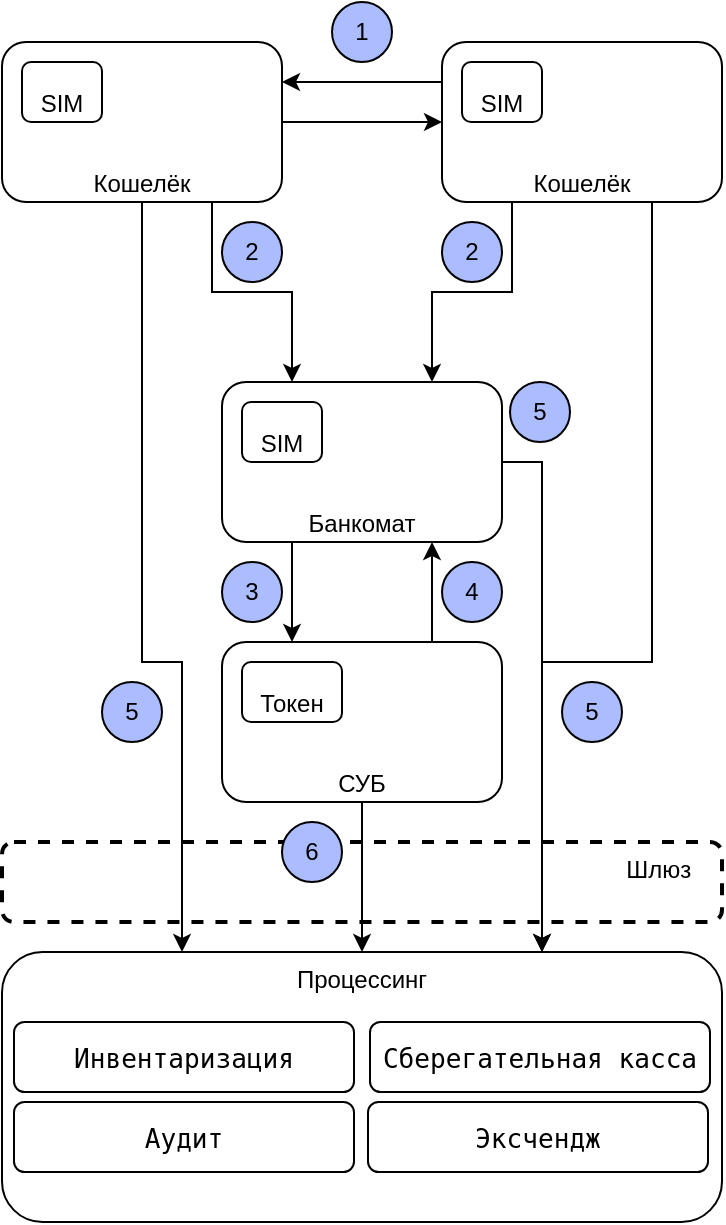 <mxfile version="15.1.1" type="device"><diagram id="YiioimNy6Au5MkfGLRg0" name="Page-1"><mxGraphModel dx="946" dy="649" grid="1" gridSize="10" guides="1" tooltips="1" connect="1" arrows="1" fold="1" page="1" pageScale="1" pageWidth="827" pageHeight="1169" math="0" shadow="0"><root><mxCell id="0"/><mxCell id="1" parent="0"/><mxCell id="HZSrQpq6YhLBtafksI4x-5" style="edgeStyle=orthogonalEdgeStyle;rounded=0;orthogonalLoop=1;jettySize=auto;html=1;exitX=1;exitY=0.5;exitDx=0;exitDy=0;entryX=0;entryY=0.5;entryDx=0;entryDy=0;" edge="1" parent="1" source="HZSrQpq6YhLBtafksI4x-1" target="HZSrQpq6YhLBtafksI4x-3"><mxGeometry relative="1" as="geometry"/></mxCell><mxCell id="HZSrQpq6YhLBtafksI4x-8" style="edgeStyle=orthogonalEdgeStyle;rounded=0;orthogonalLoop=1;jettySize=auto;html=1;exitX=0.75;exitY=1;exitDx=0;exitDy=0;entryX=0.25;entryY=0;entryDx=0;entryDy=0;" edge="1" parent="1" source="HZSrQpq6YhLBtafksI4x-1" target="HZSrQpq6YhLBtafksI4x-6"><mxGeometry relative="1" as="geometry"><mxPoint x="230" y="240" as="targetPoint"/></mxGeometry></mxCell><mxCell id="HZSrQpq6YhLBtafksI4x-30" style="edgeStyle=orthogonalEdgeStyle;rounded=0;orthogonalLoop=1;jettySize=auto;html=1;exitX=0.5;exitY=1;exitDx=0;exitDy=0;entryX=0.25;entryY=0;entryDx=0;entryDy=0;" edge="1" parent="1" source="HZSrQpq6YhLBtafksI4x-1" target="HZSrQpq6YhLBtafksI4x-27"><mxGeometry relative="1" as="geometry"><Array as="points"><mxPoint x="150" y="400"/><mxPoint x="170" y="400"/></Array></mxGeometry></mxCell><mxCell id="HZSrQpq6YhLBtafksI4x-1" value="Кошелёк" style="rounded=1;whiteSpace=wrap;html=1;verticalAlign=bottom;" vertex="1" parent="1"><mxGeometry x="80" y="90" width="140" height="80" as="geometry"/></mxCell><mxCell id="HZSrQpq6YhLBtafksI4x-2" value="SIM" style="rounded=1;whiteSpace=wrap;html=1;verticalAlign=bottom;" vertex="1" parent="1"><mxGeometry x="90" y="100" width="40" height="30" as="geometry"/></mxCell><mxCell id="HZSrQpq6YhLBtafksI4x-9" style="edgeStyle=orthogonalEdgeStyle;rounded=0;orthogonalLoop=1;jettySize=auto;html=1;exitX=0.25;exitY=1;exitDx=0;exitDy=0;entryX=0.75;entryY=0;entryDx=0;entryDy=0;" edge="1" parent="1" source="HZSrQpq6YhLBtafksI4x-3" target="HZSrQpq6YhLBtafksI4x-6"><mxGeometry relative="1" as="geometry"/></mxCell><mxCell id="HZSrQpq6YhLBtafksI4x-10" style="edgeStyle=orthogonalEdgeStyle;rounded=0;orthogonalLoop=1;jettySize=auto;html=1;exitX=0;exitY=0.25;exitDx=0;exitDy=0;entryX=1;entryY=0.25;entryDx=0;entryDy=0;" edge="1" parent="1" source="HZSrQpq6YhLBtafksI4x-3" target="HZSrQpq6YhLBtafksI4x-1"><mxGeometry relative="1" as="geometry"/></mxCell><mxCell id="HZSrQpq6YhLBtafksI4x-45" style="edgeStyle=orthogonalEdgeStyle;rounded=0;orthogonalLoop=1;jettySize=auto;html=1;exitX=0.75;exitY=1;exitDx=0;exitDy=0;entryX=0.75;entryY=0;entryDx=0;entryDy=0;" edge="1" parent="1" source="HZSrQpq6YhLBtafksI4x-3" target="HZSrQpq6YhLBtafksI4x-27"><mxGeometry relative="1" as="geometry"><Array as="points"><mxPoint x="405" y="400"/><mxPoint x="350" y="400"/></Array></mxGeometry></mxCell><mxCell id="HZSrQpq6YhLBtafksI4x-3" value="Кошелёк" style="rounded=1;whiteSpace=wrap;html=1;verticalAlign=bottom;" vertex="1" parent="1"><mxGeometry x="300" y="90" width="140" height="80" as="geometry"/></mxCell><mxCell id="HZSrQpq6YhLBtafksI4x-4" value="SIM" style="rounded=1;whiteSpace=wrap;html=1;verticalAlign=bottom;" vertex="1" parent="1"><mxGeometry x="310" y="100" width="40" height="30" as="geometry"/></mxCell><mxCell id="HZSrQpq6YhLBtafksI4x-19" style="edgeStyle=orthogonalEdgeStyle;rounded=0;orthogonalLoop=1;jettySize=auto;html=1;exitX=0.25;exitY=1;exitDx=0;exitDy=0;entryX=0.25;entryY=0;entryDx=0;entryDy=0;" edge="1" parent="1" source="HZSrQpq6YhLBtafksI4x-6" target="HZSrQpq6YhLBtafksI4x-11"><mxGeometry relative="1" as="geometry"/></mxCell><mxCell id="HZSrQpq6YhLBtafksI4x-43" style="edgeStyle=orthogonalEdgeStyle;rounded=0;orthogonalLoop=1;jettySize=auto;html=1;exitX=1;exitY=0.5;exitDx=0;exitDy=0;entryX=0.75;entryY=0;entryDx=0;entryDy=0;" edge="1" parent="1" source="HZSrQpq6YhLBtafksI4x-6" target="HZSrQpq6YhLBtafksI4x-27"><mxGeometry relative="1" as="geometry"/></mxCell><mxCell id="HZSrQpq6YhLBtafksI4x-6" value="Банкомат" style="rounded=1;whiteSpace=wrap;html=1;verticalAlign=bottom;" vertex="1" parent="1"><mxGeometry x="190" y="260" width="140" height="80" as="geometry"/></mxCell><mxCell id="HZSrQpq6YhLBtafksI4x-7" value="SIM" style="rounded=1;whiteSpace=wrap;html=1;verticalAlign=bottom;" vertex="1" parent="1"><mxGeometry x="200" y="270" width="40" height="30" as="geometry"/></mxCell><mxCell id="HZSrQpq6YhLBtafksI4x-20" style="edgeStyle=orthogonalEdgeStyle;rounded=0;orthogonalLoop=1;jettySize=auto;html=1;exitX=0.75;exitY=0;exitDx=0;exitDy=0;entryX=0.75;entryY=1;entryDx=0;entryDy=0;" edge="1" parent="1" source="HZSrQpq6YhLBtafksI4x-11" target="HZSrQpq6YhLBtafksI4x-6"><mxGeometry relative="1" as="geometry"/></mxCell><mxCell id="HZSrQpq6YhLBtafksI4x-32" style="edgeStyle=orthogonalEdgeStyle;rounded=0;orthogonalLoop=1;jettySize=auto;html=1;exitX=0.5;exitY=1;exitDx=0;exitDy=0;entryX=0.5;entryY=0;entryDx=0;entryDy=0;" edge="1" parent="1" source="HZSrQpq6YhLBtafksI4x-11" target="HZSrQpq6YhLBtafksI4x-27"><mxGeometry relative="1" as="geometry"/></mxCell><mxCell id="HZSrQpq6YhLBtafksI4x-11" value="СУБ" style="rounded=1;whiteSpace=wrap;html=1;verticalAlign=bottom;" vertex="1" parent="1"><mxGeometry x="190" y="390" width="140" height="80" as="geometry"/></mxCell><mxCell id="HZSrQpq6YhLBtafksI4x-12" value="Токен" style="rounded=1;whiteSpace=wrap;html=1;verticalAlign=bottom;" vertex="1" parent="1"><mxGeometry x="200" y="400" width="50" height="30" as="geometry"/></mxCell><mxCell id="HZSrQpq6YhLBtafksI4x-21" value="1" style="ellipse;whiteSpace=wrap;html=1;aspect=fixed;verticalAlign=middle;fillColor=#ABBCFF;" vertex="1" parent="1"><mxGeometry x="245" y="70" width="30" height="30" as="geometry"/></mxCell><mxCell id="HZSrQpq6YhLBtafksI4x-22" value="2" style="ellipse;whiteSpace=wrap;html=1;aspect=fixed;verticalAlign=middle;fillColor=#ABBCFF;" vertex="1" parent="1"><mxGeometry x="300" y="180" width="30" height="30" as="geometry"/></mxCell><mxCell id="HZSrQpq6YhLBtafksI4x-23" value="4" style="ellipse;whiteSpace=wrap;html=1;aspect=fixed;verticalAlign=middle;fillColor=#ABBCFF;" vertex="1" parent="1"><mxGeometry x="300" y="350" width="30" height="30" as="geometry"/></mxCell><mxCell id="HZSrQpq6YhLBtafksI4x-24" value="3" style="ellipse;whiteSpace=wrap;html=1;aspect=fixed;verticalAlign=middle;fillColor=#ABBCFF;" vertex="1" parent="1"><mxGeometry x="190" y="350" width="30" height="30" as="geometry"/></mxCell><mxCell id="HZSrQpq6YhLBtafksI4x-26" value="2" style="ellipse;whiteSpace=wrap;html=1;aspect=fixed;verticalAlign=middle;fillColor=#ABBCFF;" vertex="1" parent="1"><mxGeometry x="190" y="180" width="30" height="30" as="geometry"/></mxCell><mxCell id="HZSrQpq6YhLBtafksI4x-27" value="Процессинг" style="rounded=1;whiteSpace=wrap;html=1;verticalAlign=top;" vertex="1" parent="1"><mxGeometry x="80" y="545" width="360" height="135" as="geometry"/></mxCell><mxCell id="HZSrQpq6YhLBtafksI4x-28" value="Шлюз&amp;nbsp; &amp;nbsp;&amp;nbsp;" style="rounded=1;whiteSpace=wrap;html=1;verticalAlign=top;fillColor=none;strokeWidth=2;dashed=1;align=right;" vertex="1" parent="1"><mxGeometry x="80" y="490" width="360" height="40" as="geometry"/></mxCell><mxCell id="HZSrQpq6YhLBtafksI4x-33" value="5" style="ellipse;whiteSpace=wrap;html=1;aspect=fixed;verticalAlign=middle;fillColor=#ABBCFF;" vertex="1" parent="1"><mxGeometry x="130" y="410" width="30" height="30" as="geometry"/></mxCell><mxCell id="HZSrQpq6YhLBtafksI4x-34" value="5" style="ellipse;whiteSpace=wrap;html=1;aspect=fixed;verticalAlign=middle;fillColor=#ABBCFF;" vertex="1" parent="1"><mxGeometry x="360" y="410" width="30" height="30" as="geometry"/></mxCell><mxCell id="HZSrQpq6YhLBtafksI4x-35" value="6" style="ellipse;whiteSpace=wrap;html=1;aspect=fixed;verticalAlign=middle;fillColor=#ABBCFF;" vertex="1" parent="1"><mxGeometry x="220" y="480" width="30" height="30" as="geometry"/></mxCell><mxCell id="HZSrQpq6YhLBtafksI4x-36" value="&lt;pre style=&quot;font-family: &amp;#34;jetbrains mono&amp;#34; , monospace ; font-size: 9.8pt&quot;&gt;&lt;span style=&quot;background-color: rgb(255 , 255 , 255)&quot;&gt;Инвентаризация&lt;/span&gt;&lt;/pre&gt;" style="rounded=1;whiteSpace=wrap;html=1;verticalAlign=middle;" vertex="1" parent="1"><mxGeometry x="86" y="580" width="170" height="35" as="geometry"/></mxCell><mxCell id="HZSrQpq6YhLBtafksI4x-39" value="&lt;pre style=&quot;font-family: &amp;#34;jetbrains mono&amp;#34; , monospace ; font-size: 9.8pt&quot;&gt;&lt;span style=&quot;background-color: rgb(255 , 255 , 255)&quot;&gt;Сберегательная касса&lt;/span&gt;&lt;/pre&gt;" style="rounded=1;whiteSpace=wrap;html=1;verticalAlign=middle;" vertex="1" parent="1"><mxGeometry x="264" y="580" width="170" height="35" as="geometry"/></mxCell><mxCell id="HZSrQpq6YhLBtafksI4x-40" value="&lt;pre style=&quot;font-family: &amp;#34;jetbrains mono&amp;#34; , monospace ; font-size: 9.8pt&quot;&gt;&lt;span style=&quot;background-color: rgb(255 , 255 , 255)&quot;&gt;Аудит&lt;/span&gt;&lt;/pre&gt;" style="rounded=1;whiteSpace=wrap;html=1;verticalAlign=middle;" vertex="1" parent="1"><mxGeometry x="86" y="620" width="170" height="35" as="geometry"/></mxCell><mxCell id="HZSrQpq6YhLBtafksI4x-41" value="&lt;pre style=&quot;font-family: &amp;#34;jetbrains mono&amp;#34; , monospace ; font-size: 9.8pt&quot;&gt;&lt;span style=&quot;background-color: rgb(255 , 255 , 255)&quot;&gt;Эксчендж&lt;/span&gt;&lt;/pre&gt;" style="rounded=1;whiteSpace=wrap;html=1;verticalAlign=middle;" vertex="1" parent="1"><mxGeometry x="263" y="620" width="170" height="35" as="geometry"/></mxCell><mxCell id="HZSrQpq6YhLBtafksI4x-44" value="5" style="ellipse;whiteSpace=wrap;html=1;aspect=fixed;verticalAlign=middle;fillColor=#ABBCFF;" vertex="1" parent="1"><mxGeometry x="334" y="260" width="30" height="30" as="geometry"/></mxCell></root></mxGraphModel></diagram></mxfile>